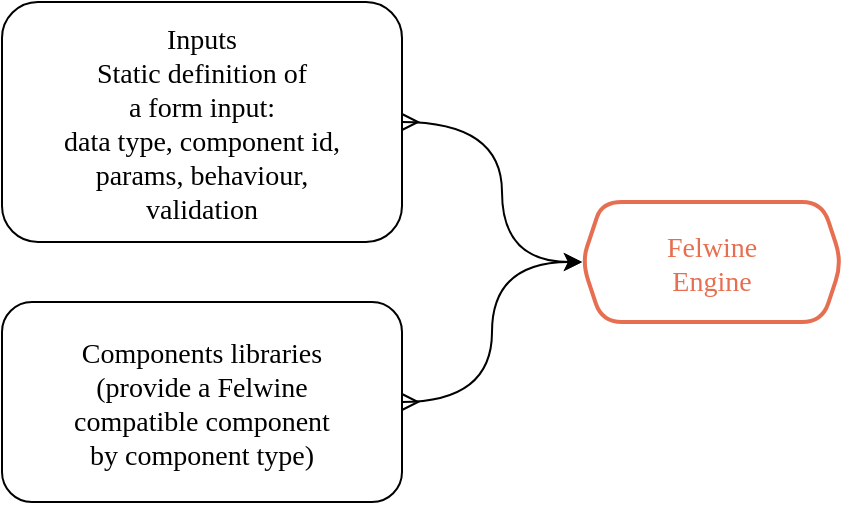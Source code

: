 <mxfile version="24.0.4" type="device">
  <diagram id="JGq5mMFjrIXwyw8050Zy" name="overview">
    <mxGraphModel dx="826" dy="617" grid="1" gridSize="10" guides="1" tooltips="1" connect="1" arrows="1" fold="1" page="1" pageScale="1" pageWidth="827" pageHeight="1169" math="0" shadow="0">
      <root>
        <mxCell id="0" />
        <mxCell id="1" parent="0" />
        <mxCell id="841vuY-KYuQ22B-3Zh2n-1" value="Inputs &#xa;Static definition of &#xa;a form input:&#xa;data type, component id, &#xa;params, behaviour, &#xa;validation" style="rounded=1;fontFamily=Space Grotesk;fontSize=14;align=center;" vertex="1" parent="1">
          <mxGeometry x="210" y="590" width="200" height="120" as="geometry" />
        </mxCell>
        <mxCell id="841vuY-KYuQ22B-3Zh2n-2" value="Felwine&#xa;Engine" style="shape=hexagon;perimeter=hexagonPerimeter2;fixedSize=1;rounded=1;size=10;fontFamily=Space Grotesk;fontStyle=0;strokeColor=#e76f51;strokeWidth=2;fontColor=#E76F51;fontSize=14;" vertex="1" parent="1">
          <mxGeometry x="500" y="690" width="130" height="60" as="geometry" />
        </mxCell>
        <mxCell id="841vuY-KYuQ22B-3Zh2n-4" style="edgeStyle=orthogonalEdgeStyle;rounded=0;orthogonalLoop=1;jettySize=auto;html=1;entryX=0;entryY=0.5;entryDx=0;entryDy=0;startArrow=ERmany;startFill=0;curved=1;exitX=1;exitY=0.5;exitDx=0;exitDy=0;" edge="1" parent="1" source="841vuY-KYuQ22B-3Zh2n-1" target="841vuY-KYuQ22B-3Zh2n-2">
          <mxGeometry relative="1" as="geometry">
            <mxPoint x="160" y="590" as="sourcePoint" />
            <Array as="points">
              <mxPoint x="460" y="650" />
              <mxPoint x="460" y="720" />
            </Array>
          </mxGeometry>
        </mxCell>
        <mxCell id="841vuY-KYuQ22B-3Zh2n-7" style="edgeStyle=orthogonalEdgeStyle;rounded=0;orthogonalLoop=1;jettySize=auto;html=1;entryX=0;entryY=0.5;entryDx=0;entryDy=0;curved=1;startArrow=ERmany;startFill=0;" edge="1" parent="1" source="841vuY-KYuQ22B-3Zh2n-5" target="841vuY-KYuQ22B-3Zh2n-2">
          <mxGeometry relative="1" as="geometry" />
        </mxCell>
        <mxCell id="841vuY-KYuQ22B-3Zh2n-5" value="Components libraries&#xa;(provide a Felwine &#xa;compatible component &#xa;by component type)" style="rounded=1;fontFamily=Space Grotesk;fontSize=14;align=center;" vertex="1" parent="1">
          <mxGeometry x="210" y="740" width="200" height="100" as="geometry" />
        </mxCell>
      </root>
    </mxGraphModel>
  </diagram>
</mxfile>

